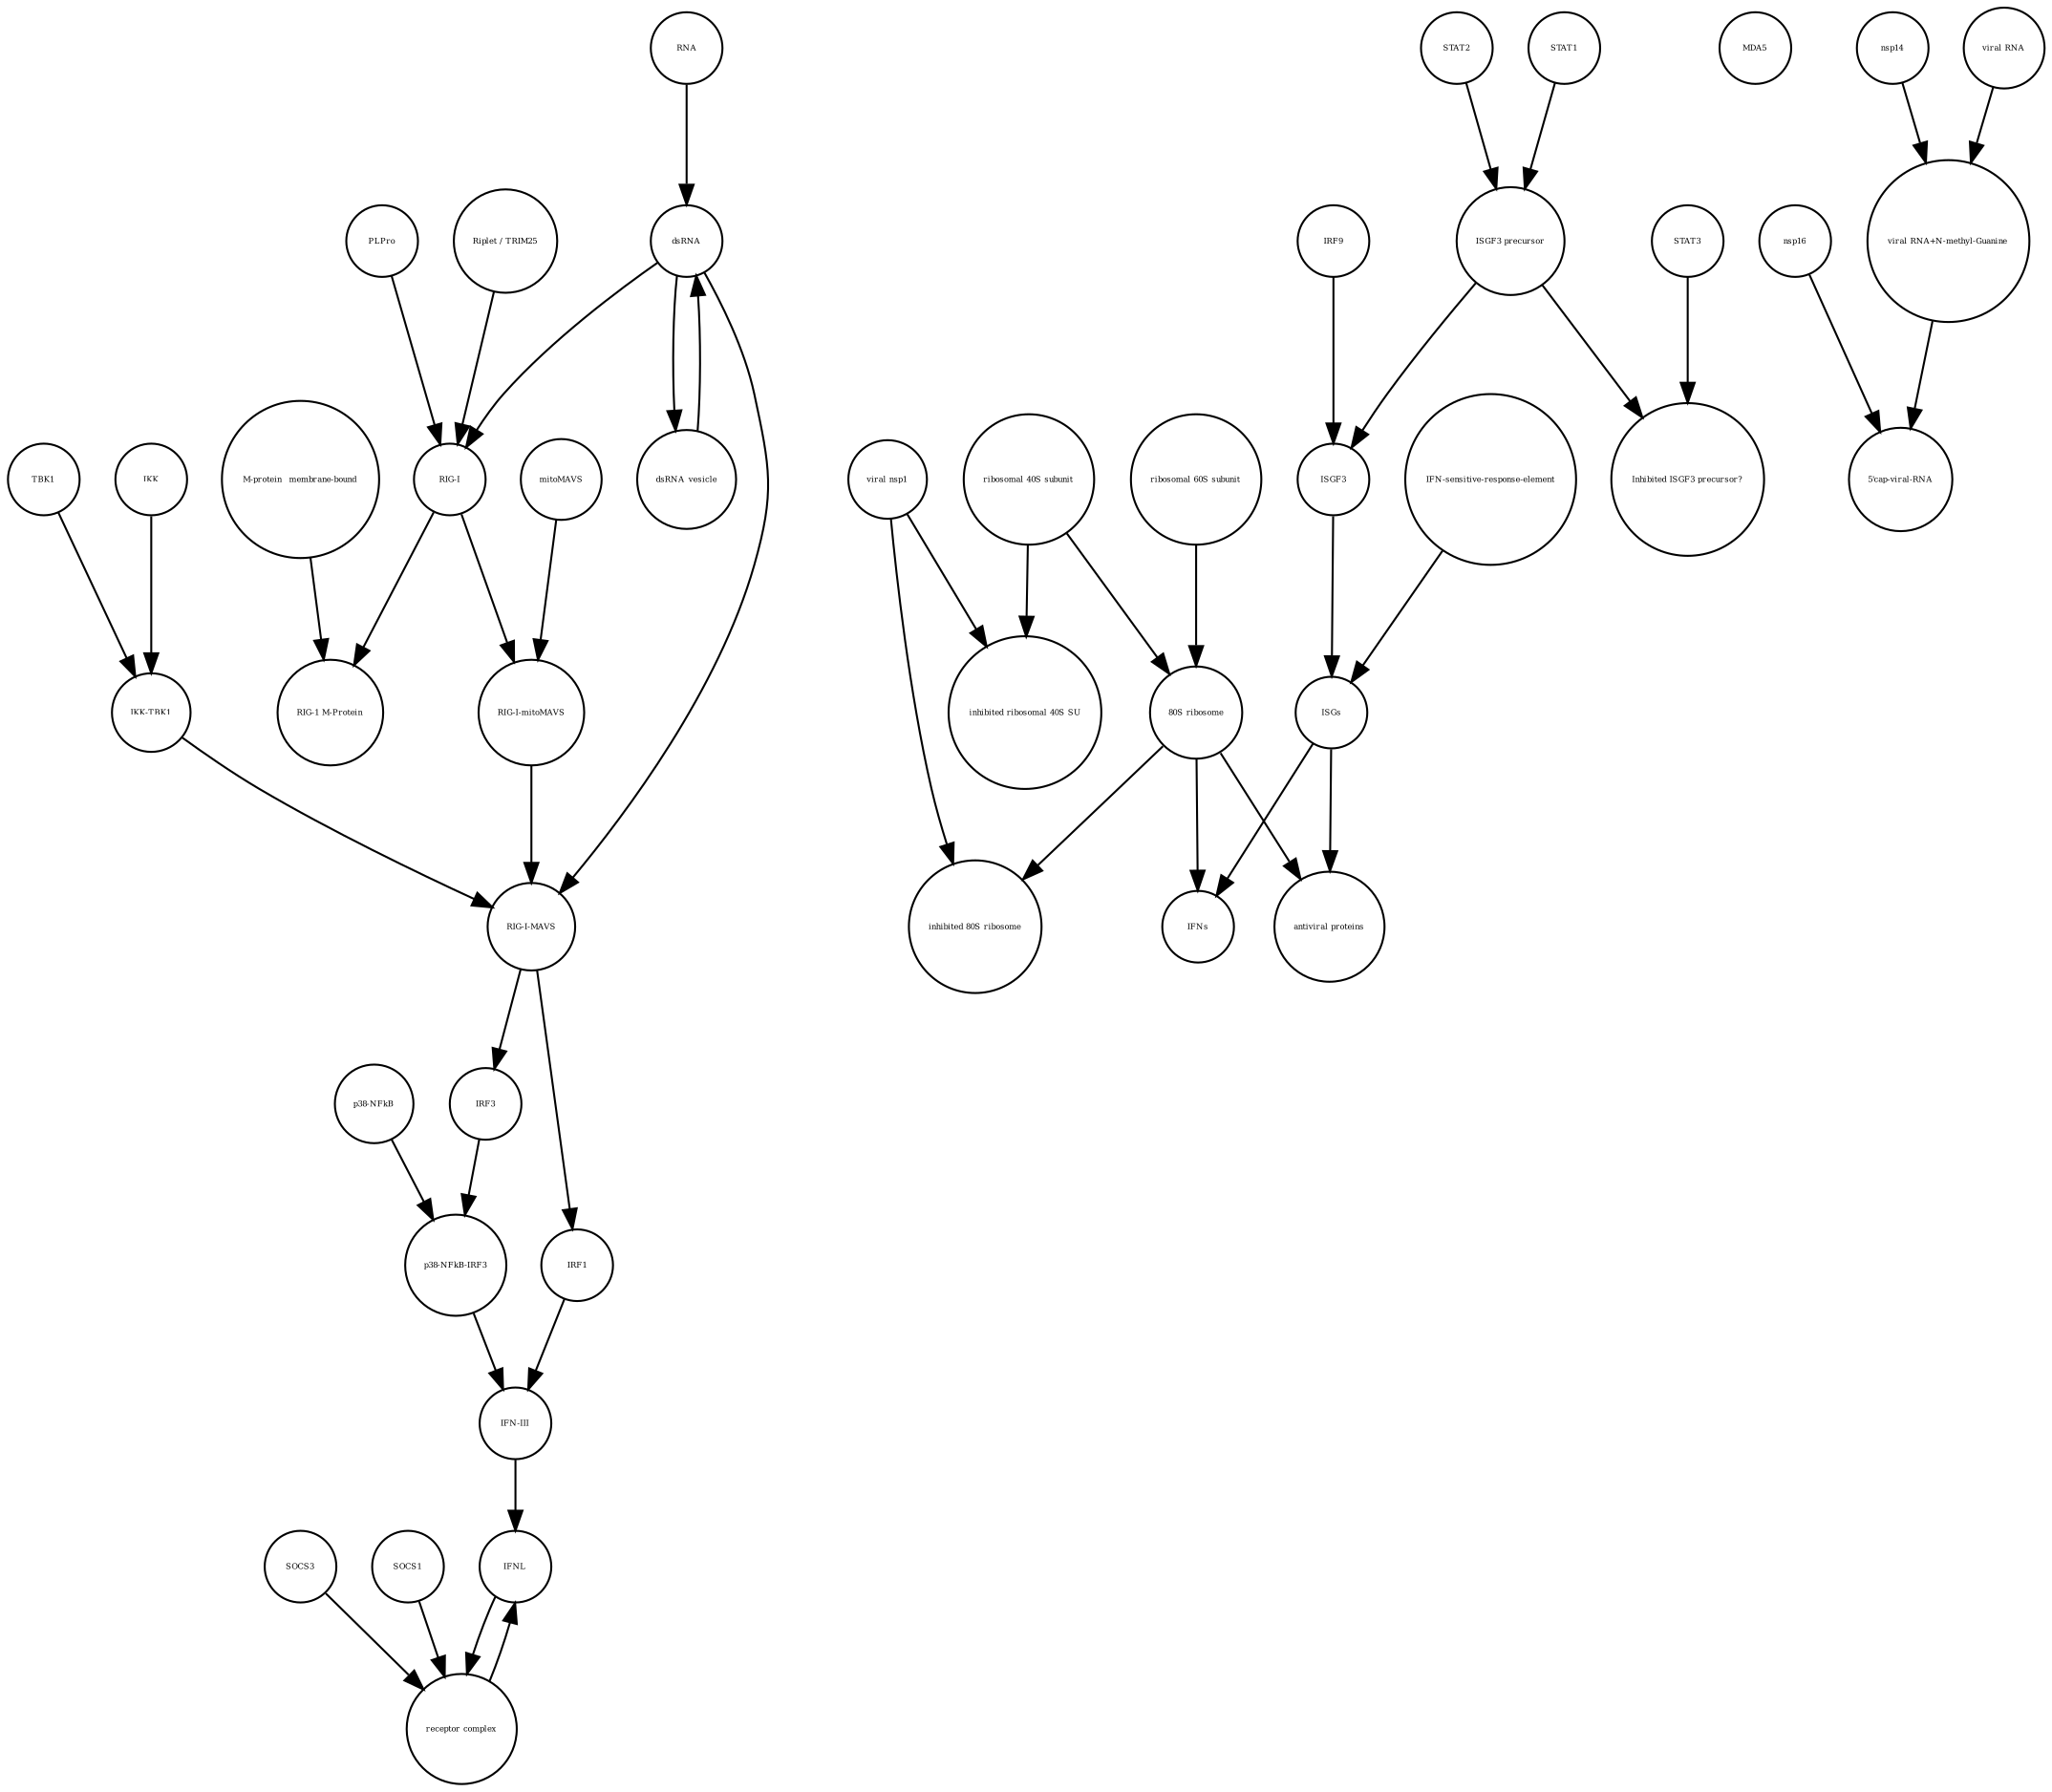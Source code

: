 strict digraph  {
"IFN-III" [annotation="", bipartite=0, cls=macromolecule, fontsize=4, label="IFN-III", shape=circle];
IRF1 [annotation="", bipartite=0, cls=macromolecule, fontsize=4, label=IRF1, shape=circle];
"inhibited 80S ribosome" [annotation="", bipartite=0, cls=complex, fontsize=4, label="inhibited 80S ribosome", shape=circle];
"antiviral proteins" [annotation="", bipartite=0, cls=macromolecule, fontsize=4, label="antiviral proteins", shape=circle];
MDA5 [annotation="", bipartite=0, cls=macromolecule, fontsize=4, label=MDA5, shape=circle];
STAT3 [annotation="", bipartite=0, cls=macromolecule, fontsize=4, label=STAT3, shape=circle];
"viral RNA+N-methyl-Guanine" [annotation="", bipartite=0, cls="nucleic acid feature", fontsize=4, label="viral RNA+N-methyl-Guanine", shape=circle];
"ISGF3 precursor" [annotation="", bipartite=0, cls=complex, fontsize=4, label="ISGF3 precursor", shape=circle];
"p38-NFkB" [annotation="", bipartite=0, cls=complex, fontsize=4, label="p38-NFkB", shape=circle];
dsRNA_vesicle [annotation="", bipartite=0, cls="nucleic acid feature", fontsize=4, label=dsRNA_vesicle, shape=circle];
TBK1 [annotation="", bipartite=0, cls=macromolecule, fontsize=4, label=TBK1, shape=circle];
nsp14 [annotation="", bipartite=0, cls=macromolecule, fontsize=4, label=nsp14, shape=circle];
IKK [annotation="", bipartite=0, cls=macromolecule, fontsize=4, label=IKK, shape=circle];
IFNL [annotation="", bipartite=0, cls=macromolecule, fontsize=4, label=IFNL, shape=circle];
"ribosomal 60S subunit" [annotation="", bipartite=0, cls=complex, fontsize=4, label="ribosomal 60S subunit", shape=circle];
PLPro [annotation="", bipartite=0, cls=macromolecule, fontsize=4, label=PLPro, shape=circle];
ISGF3 [annotation="", bipartite=0, cls=complex, fontsize=4, label=ISGF3, shape=circle];
"IFN-sensitive-response-element" [annotation="", bipartite=0, cls="nucleic acid feature", fontsize=4, label="IFN-sensitive-response-element", shape=circle];
IRF3 [annotation="", bipartite=0, cls=macromolecule, fontsize=4, label=IRF3, shape=circle];
RNA [annotation="", bipartite=0, cls="nucleic acid feature", fontsize=4, label=RNA, shape=circle];
IRF9 [annotation="", bipartite=0, cls=macromolecule, fontsize=4, label=IRF9, shape=circle];
"80S ribosome" [annotation="", bipartite=0, cls=complex, fontsize=4, label="80S ribosome", shape=circle];
"RIG-I" [annotation="", bipartite=0, cls=macromolecule, fontsize=4, label="RIG-I", shape=circle];
STAT2 [annotation="", bipartite=0, cls=macromolecule, fontsize=4, label=STAT2, shape=circle];
"p38-NFkB-IRF3" [annotation="", bipartite=0, cls=complex, fontsize=4, label="p38-NFkB-IRF3", shape=circle];
nsp16 [annotation="", bipartite=0, cls=macromolecule, fontsize=4, label=nsp16, shape=circle];
"inhibited ribosomal 40S SU" [annotation="urn_miriam_doi_10.1101%2F2020.05.18.102467", bipartite=0, cls=complex, fontsize=4, label="inhibited ribosomal 40S SU", shape=circle];
SOCS3 [annotation="", bipartite=0, cls=macromolecule, fontsize=4, label=SOCS3, shape=circle];
"ribosomal 40S subunit" [annotation="", bipartite=0, cls=complex, fontsize=4, label="ribosomal 40S subunit", shape=circle];
"IKK-TBK1" [annotation="", bipartite=0, cls=complex, fontsize=4, label="IKK-TBK1", shape=circle];
"Inhibited ISGF3 precursor?" [annotation="", bipartite=0, cls=complex, fontsize=4, label="Inhibited ISGF3 precursor?", shape=circle];
"viral nsp1" [annotation="", bipartite=0, cls=macromolecule, fontsize=4, label="viral nsp1", shape=circle];
SOCS1 [annotation="", bipartite=0, cls=macromolecule, fontsize=4, label=SOCS1, shape=circle];
mitoMAVS [annotation="", bipartite=0, cls=macromolecule, fontsize=4, label=mitoMAVS, shape=circle];
"M-protein_ membrane-bound" [annotation="", bipartite=0, cls=macromolecule, fontsize=4, label="M-protein_ membrane-bound", shape=circle];
IFNs [annotation="", bipartite=0, cls=macromolecule, fontsize=4, label=IFNs, shape=circle];
ISGs [annotation="", bipartite=0, cls="nucleic acid feature", fontsize=4, label=ISGs, shape=circle];
"5'cap-viral-RNA" [annotation="", bipartite=0, cls="nucleic acid feature", fontsize=4, label="5'cap-viral-RNA", shape=circle];
dsRNA [annotation="", bipartite=0, cls="nucleic acid feature", fontsize=4, label=dsRNA, shape=circle];
"RIG-1 M-Protein" [annotation="", bipartite=0, cls=complex, fontsize=4, label="RIG-1 M-Protein", shape=circle];
"RIG-I-mitoMAVS" [annotation="", bipartite=0, cls=complex, fontsize=4, label="RIG-I-mitoMAVS", shape=circle];
STAT1 [annotation="", bipartite=0, cls=macromolecule, fontsize=4, label=STAT1, shape=circle];
"RIG-I-MAVS" [annotation="", bipartite=0, cls=complex, fontsize=4, label="RIG-I-MAVS", shape=circle];
"Riplet / TRIM25" [annotation="", bipartite=0, cls=macromolecule, fontsize=4, label="Riplet / TRIM25", shape=circle];
"receptor complex" [annotation="", bipartite=0, cls=complex, fontsize=4, label="receptor complex", shape=circle];
"viral RNA" [annotation="", bipartite=0, cls="nucleic acid feature", fontsize=4, label="viral RNA", shape=circle];
"IFN-III" -> IFNL  [annotation="", interaction_type=production];
IRF1 -> "IFN-III"  [annotation="", interaction_type=stimulation];
STAT3 -> "Inhibited ISGF3 precursor?"  [annotation="", interaction_type=production];
"viral RNA+N-methyl-Guanine" -> "5'cap-viral-RNA"  [annotation="", interaction_type=production];
"ISGF3 precursor" -> "Inhibited ISGF3 precursor?"  [annotation="", interaction_type=production];
"ISGF3 precursor" -> ISGF3  [annotation="", interaction_type=production];
"p38-NFkB" -> "p38-NFkB-IRF3"  [annotation="", interaction_type=production];
dsRNA_vesicle -> dsRNA  [annotation="", interaction_type=production];
TBK1 -> "IKK-TBK1"  [annotation="", interaction_type=production];
nsp14 -> "viral RNA+N-methyl-Guanine"  [annotation="", interaction_type=catalysis];
IKK -> "IKK-TBK1"  [annotation="", interaction_type=production];
IFNL -> "receptor complex"  [annotation="", interaction_type=stimulation];
"ribosomal 60S subunit" -> "80S ribosome"  [annotation="", interaction_type=production];
PLPro -> "RIG-I"  [annotation="", interaction_type=catalysis];
ISGF3 -> ISGs  [annotation="", interaction_type="necessary stimulation"];
"IFN-sensitive-response-element" -> ISGs  [annotation="", interaction_type=production];
IRF3 -> "p38-NFkB-IRF3"  [annotation="", interaction_type=production];
RNA -> dsRNA  [annotation="", interaction_type=production];
IRF9 -> ISGF3  [annotation="", interaction_type=production];
"80S ribosome" -> "antiviral proteins"  [annotation="", interaction_type=catalysis];
"80S ribosome" -> "inhibited 80S ribosome"  [annotation="", interaction_type=production];
"80S ribosome" -> IFNs  [annotation="", interaction_type=catalysis];
"RIG-I" -> "RIG-1 M-Protein"  [annotation="", interaction_type=production];
"RIG-I" -> "RIG-I-mitoMAVS"  [annotation="", interaction_type=production];
STAT2 -> "ISGF3 precursor"  [annotation="", interaction_type=production];
"p38-NFkB-IRF3" -> "IFN-III"  [annotation="", interaction_type=stimulation];
nsp16 -> "5'cap-viral-RNA"  [annotation="urn_miriam_doi_10.1016%2Fj.chom.2020.05.008", interaction_type=catalysis];
SOCS3 -> "receptor complex"  [annotation="", interaction_type=production];
"ribosomal 40S subunit" -> "80S ribosome"  [annotation="", interaction_type=production];
"ribosomal 40S subunit" -> "inhibited ribosomal 40S SU"  [annotation="", interaction_type=production];
"IKK-TBK1" -> "RIG-I-MAVS"  [annotation="", interaction_type=production];
"viral nsp1" -> "inhibited 80S ribosome"  [annotation="", interaction_type=production];
"viral nsp1" -> "inhibited ribosomal 40S SU"  [annotation="", interaction_type=production];
SOCS1 -> "receptor complex"  [annotation="", interaction_type=production];
mitoMAVS -> "RIG-I-mitoMAVS"  [annotation="", interaction_type=production];
"M-protein_ membrane-bound" -> "RIG-1 M-Protein"  [annotation="", interaction_type=production];
ISGs -> "antiviral proteins"  [annotation="", interaction_type=production];
ISGs -> IFNs  [annotation="", interaction_type=production];
dsRNA -> "RIG-I"  [annotation="", interaction_type="necessary stimulation"];
dsRNA -> dsRNA_vesicle  [annotation="", interaction_type=production];
dsRNA -> "RIG-I-MAVS"  [annotation="", interaction_type="necessary stimulation"];
"RIG-I-mitoMAVS" -> "RIG-I-MAVS"  [annotation="", interaction_type=production];
STAT1 -> "ISGF3 precursor"  [annotation="", interaction_type=production];
"RIG-I-MAVS" -> IRF1  [annotation="", interaction_type=catalysis];
"RIG-I-MAVS" -> IRF3  [annotation="", interaction_type=stimulation];
"Riplet / TRIM25" -> "RIG-I"  [annotation="", interaction_type=catalysis];
"receptor complex" -> IFNL  [annotation="", interaction_type=production];
"viral RNA" -> "viral RNA+N-methyl-Guanine"  [annotation="", interaction_type=production];
}
